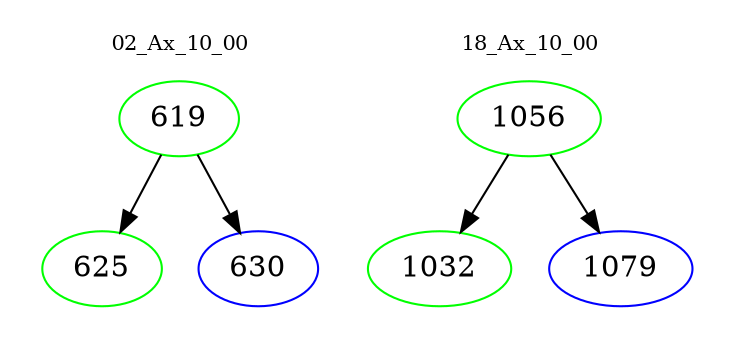 digraph{
subgraph cluster_0 {
color = white
label = "02_Ax_10_00";
fontsize=10;
T0_619 [label="619", color="green"]
T0_619 -> T0_625 [color="black"]
T0_625 [label="625", color="green"]
T0_619 -> T0_630 [color="black"]
T0_630 [label="630", color="blue"]
}
subgraph cluster_1 {
color = white
label = "18_Ax_10_00";
fontsize=10;
T1_1056 [label="1056", color="green"]
T1_1056 -> T1_1032 [color="black"]
T1_1032 [label="1032", color="green"]
T1_1056 -> T1_1079 [color="black"]
T1_1079 [label="1079", color="blue"]
}
}
